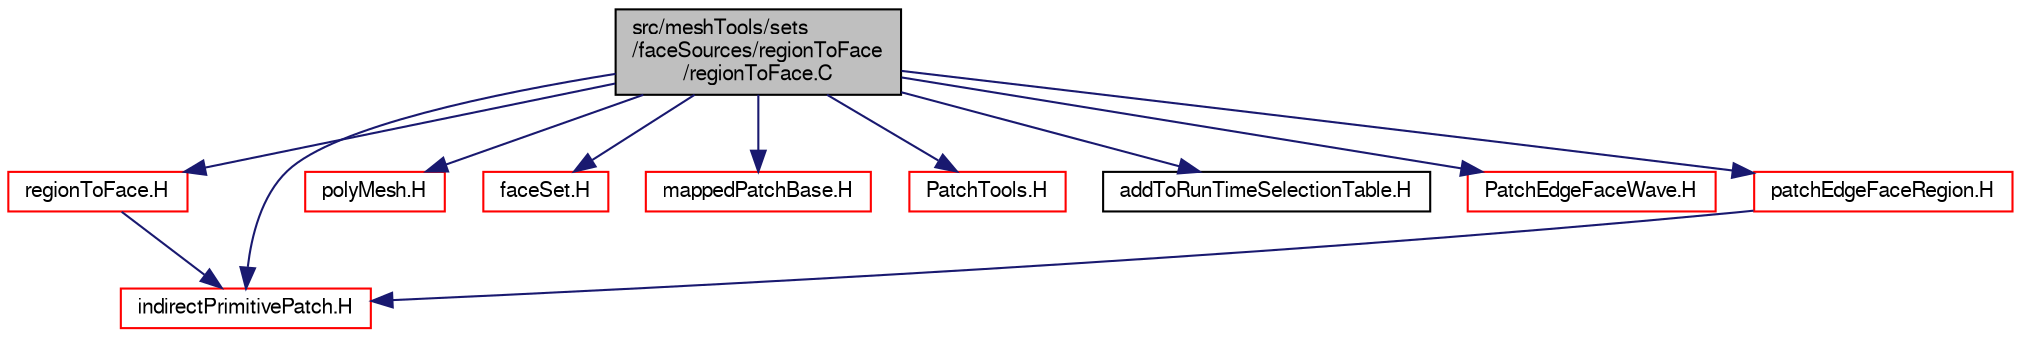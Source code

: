 digraph "src/meshTools/sets/faceSources/regionToFace/regionToFace.C"
{
  bgcolor="transparent";
  edge [fontname="FreeSans",fontsize="10",labelfontname="FreeSans",labelfontsize="10"];
  node [fontname="FreeSans",fontsize="10",shape=record];
  Node0 [label="src/meshTools/sets\l/faceSources/regionToFace\l/regionToFace.C",height=0.2,width=0.4,color="black", fillcolor="grey75", style="filled", fontcolor="black"];
  Node0 -> Node1 [color="midnightblue",fontsize="10",style="solid",fontname="FreeSans"];
  Node1 [label="regionToFace.H",height=0.2,width=0.4,color="red",URL="$a08021.html"];
  Node1 -> Node153 [color="midnightblue",fontsize="10",style="solid",fontname="FreeSans"];
  Node153 [label="indirectPrimitivePatch.H",height=0.2,width=0.4,color="red",URL="$a11987.html"];
  Node0 -> Node161 [color="midnightblue",fontsize="10",style="solid",fontname="FreeSans"];
  Node161 [label="polyMesh.H",height=0.2,width=0.4,color="red",URL="$a11630.html"];
  Node0 -> Node225 [color="midnightblue",fontsize="10",style="solid",fontname="FreeSans"];
  Node225 [label="faceSet.H",height=0.2,width=0.4,color="red",URL="$a08129.html"];
  Node0 -> Node227 [color="midnightblue",fontsize="10",style="solid",fontname="FreeSans"];
  Node227 [label="mappedPatchBase.H",height=0.2,width=0.4,color="red",URL="$a07595.html"];
  Node0 -> Node153 [color="midnightblue",fontsize="10",style="solid",fontname="FreeSans"];
  Node0 -> Node249 [color="midnightblue",fontsize="10",style="solid",fontname="FreeSans"];
  Node249 [label="PatchTools.H",height=0.2,width=0.4,color="red",URL="$a11852.html"];
  Node0 -> Node250 [color="midnightblue",fontsize="10",style="solid",fontname="FreeSans"];
  Node250 [label="addToRunTimeSelectionTable.H",height=0.2,width=0.4,color="black",URL="$a09263.html",tooltip="Macros for easy insertion into run-time selection tables. "];
  Node0 -> Node251 [color="midnightblue",fontsize="10",style="solid",fontname="FreeSans"];
  Node251 [label="PatchEdgeFaceWave.H",height=0.2,width=0.4,color="red",URL="$a07208.html"];
  Node0 -> Node254 [color="midnightblue",fontsize="10",style="solid",fontname="FreeSans"];
  Node254 [label="patchEdgeFaceRegion.H",height=0.2,width=0.4,color="red",URL="$a07190.html"];
  Node254 -> Node153 [color="midnightblue",fontsize="10",style="solid",fontname="FreeSans"];
}
